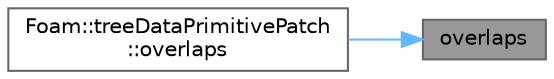 digraph "overlaps"
{
 // LATEX_PDF_SIZE
  bgcolor="transparent";
  edge [fontname=Helvetica,fontsize=10,labelfontname=Helvetica,labelfontsize=10];
  node [fontname=Helvetica,fontsize=10,shape=box,height=0.2,width=0.4];
  rankdir="RL";
  Node1 [id="Node000001",label="overlaps",height=0.2,width=0.4,color="gray40", fillcolor="grey60", style="filled", fontcolor="black",tooltip=" "];
  Node1 -> Node2 [id="edge1_Node000001_Node000002",dir="back",color="steelblue1",style="solid",tooltip=" "];
  Node2 [id="Node000002",label="Foam::treeDataPrimitivePatch\l::overlaps",height=0.2,width=0.4,color="grey40", fillcolor="white", style="filled",URL="$classFoam_1_1treeDataPrimitivePatch.html#a6136878d0b7e3e2b1bec143ef3a65a61",tooltip=" "];
}
